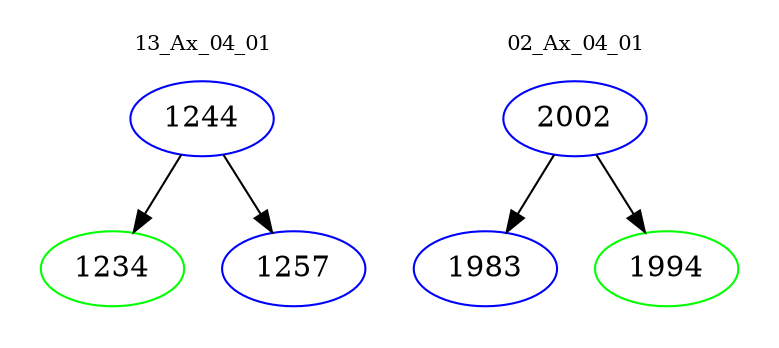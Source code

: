 digraph{
subgraph cluster_0 {
color = white
label = "13_Ax_04_01";
fontsize=10;
T0_1244 [label="1244", color="blue"]
T0_1244 -> T0_1234 [color="black"]
T0_1234 [label="1234", color="green"]
T0_1244 -> T0_1257 [color="black"]
T0_1257 [label="1257", color="blue"]
}
subgraph cluster_1 {
color = white
label = "02_Ax_04_01";
fontsize=10;
T1_2002 [label="2002", color="blue"]
T1_2002 -> T1_1983 [color="black"]
T1_1983 [label="1983", color="blue"]
T1_2002 -> T1_1994 [color="black"]
T1_1994 [label="1994", color="green"]
}
}
